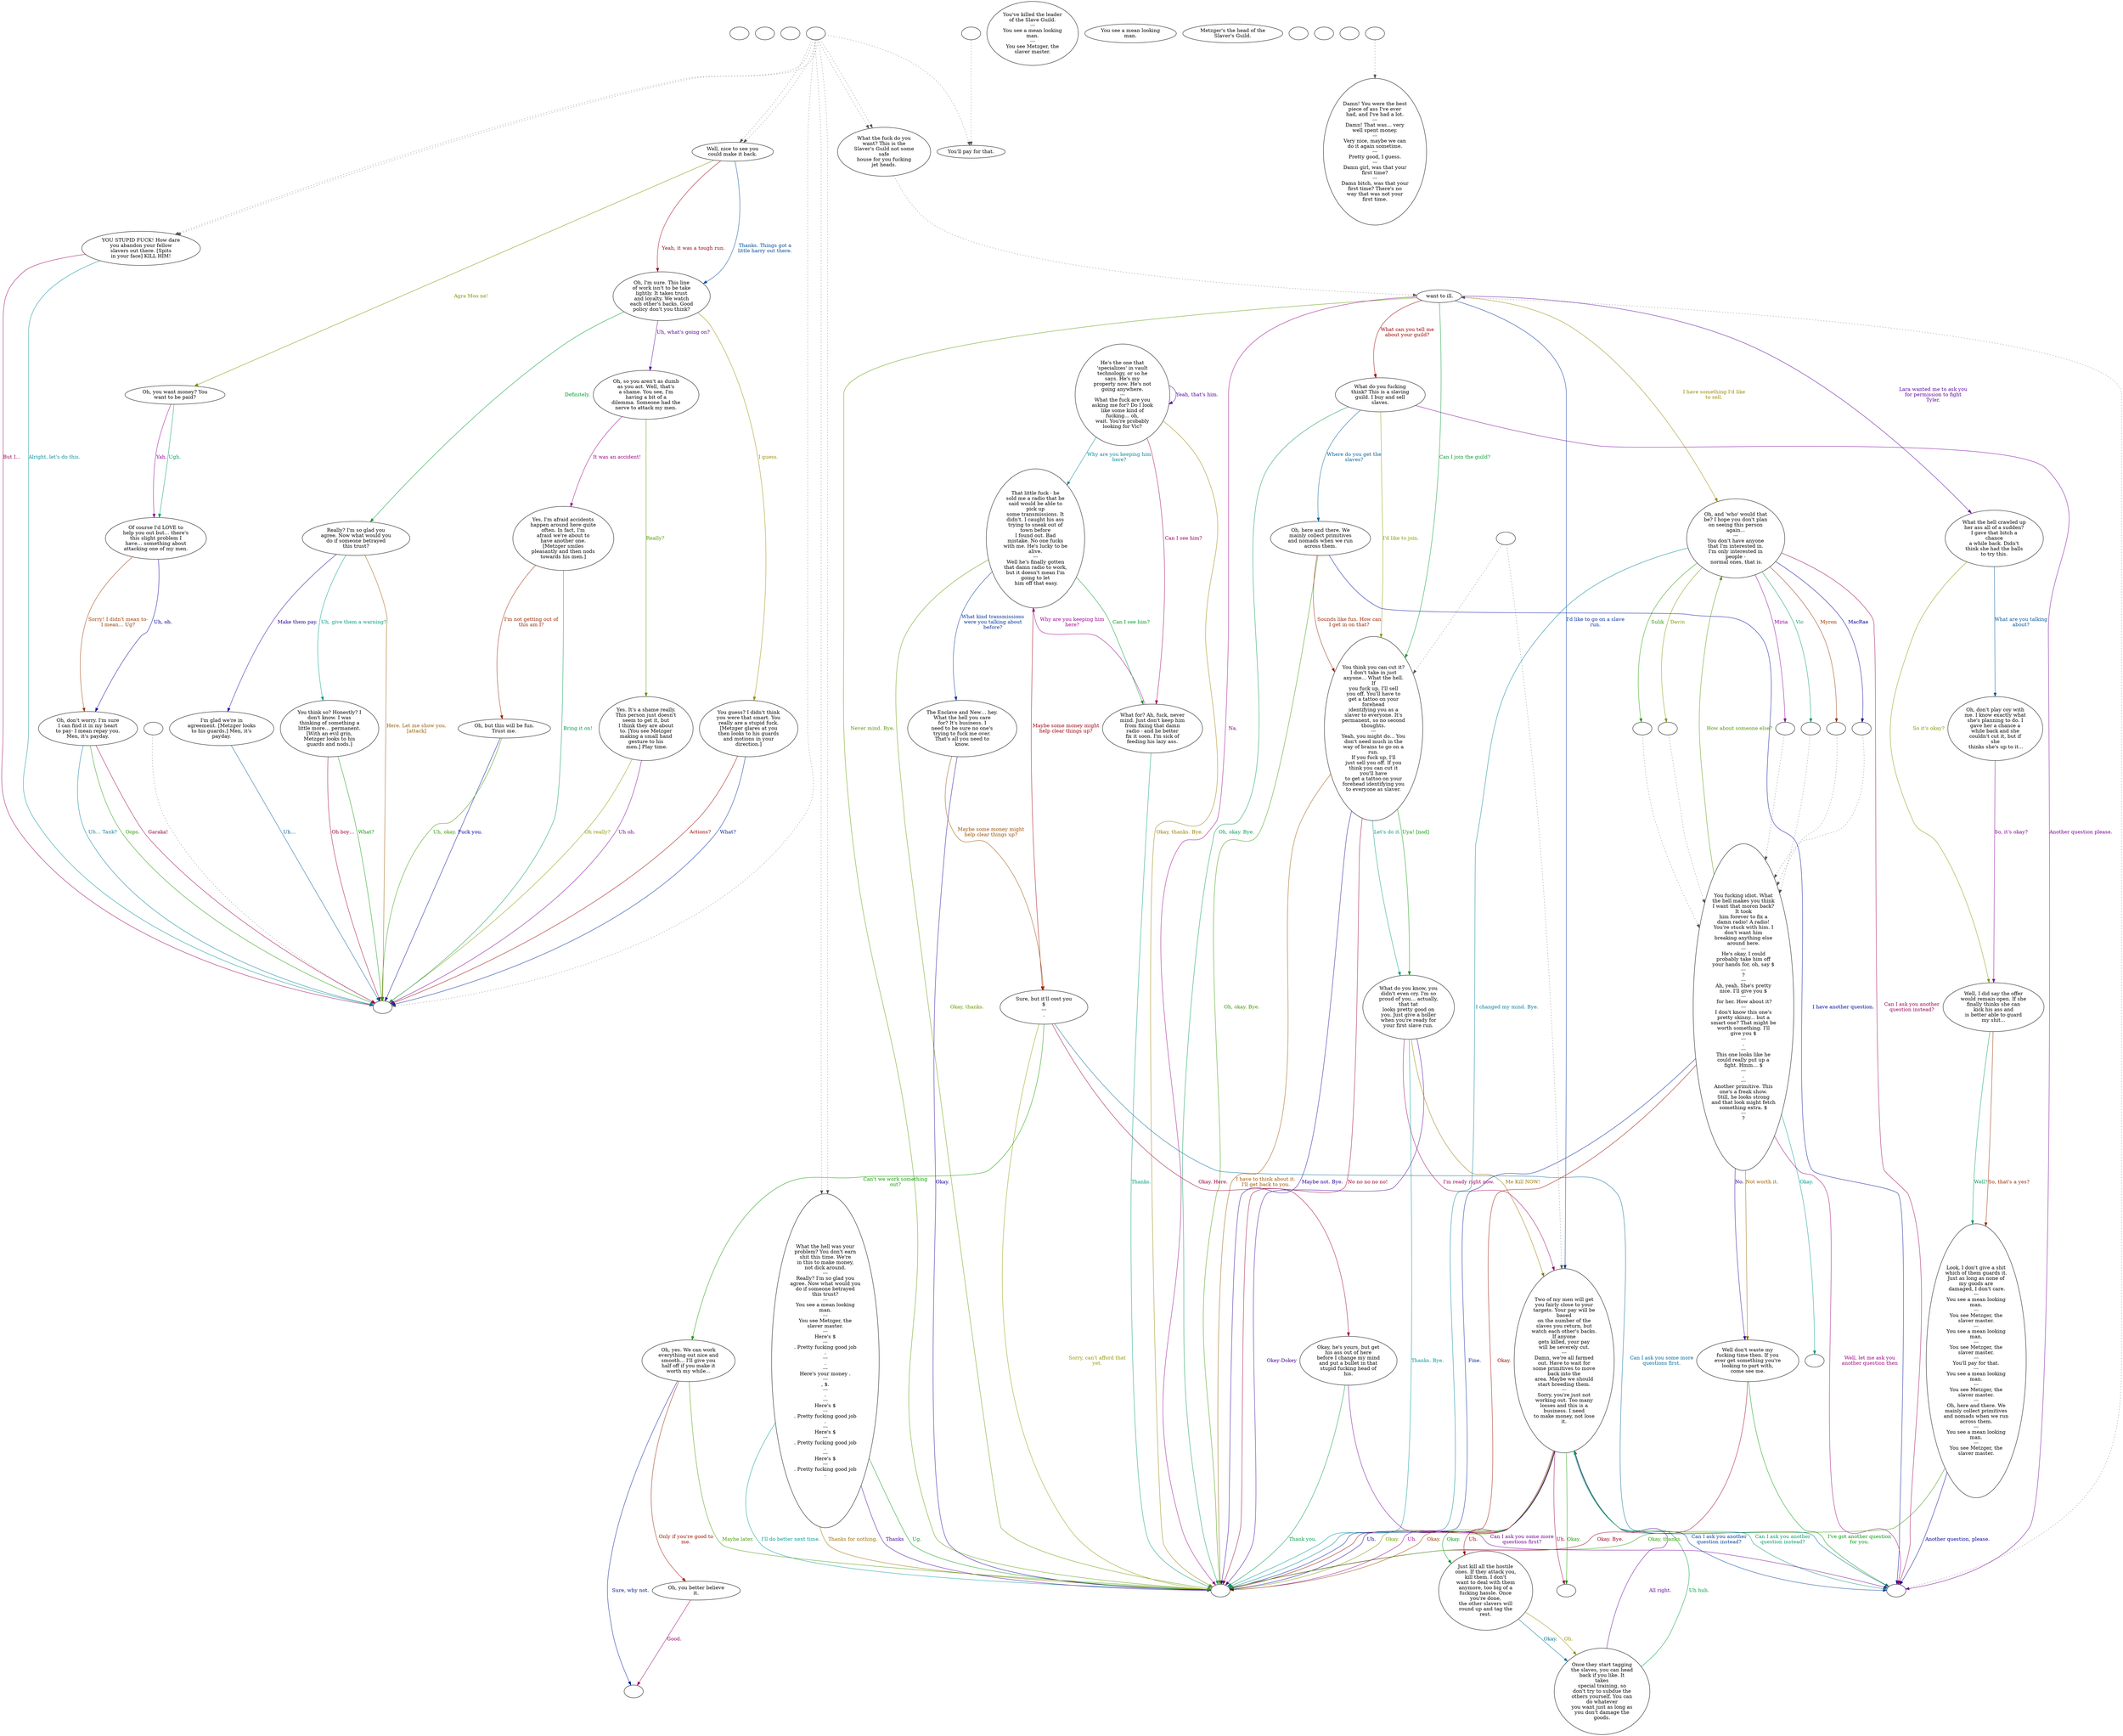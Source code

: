 digraph dcMetzge {
  "checkPartyMembersNearDoor" [style=filled       fillcolor="#FFFFFF"       color="#000000"]
  "checkPartyMembersNearDoor" [label=""]
  "start" [style=filled       fillcolor="#FFFFFF"       color="#000000"]
  "start" [label=""]
  "critter_p_proc" [style=filled       fillcolor="#FFFFFF"       color="#000000"]
  "critter_p_proc" [label=""]
  "pickup_p_proc" [style=filled       fillcolor="#FFFFFF"       color="#000000"]
  "pickup_p_proc" -> "Node998" [style=dotted color="#555555"]
  "pickup_p_proc" [label=""]
  "talk_p_proc" [style=filled       fillcolor="#FFFFFF"       color="#000000"]
  "talk_p_proc" -> "Node030" [style=dotted color="#555555"]
  "talk_p_proc" -> "Node030" [style=dotted color="#555555"]
  "talk_p_proc" -> "Node001" [style=dotted color="#555555"]
  "talk_p_proc" -> "Node998" [style=dotted color="#555555"]
  "talk_p_proc" -> "Node043" [style=dotted color="#555555"]
  "talk_p_proc" -> "Node043" [style=dotted color="#555555"]
  "talk_p_proc" -> "Node028" [style=dotted color="#555555"]
  "talk_p_proc" -> "Node028" [style=dotted color="#555555"]
  "talk_p_proc" -> "Node002" [style=dotted color="#555555"]
  "talk_p_proc" -> "Node002" [style=dotted color="#555555"]
  "talk_p_proc" [label=""]
  "destroy_p_proc" [style=filled       fillcolor="#FFFFFF"       color="#000000"]
  "destroy_p_proc" [label="You've killed the leader\nof the Slave Guild.\n---\nYou see a mean looking\nman.\n---\nYou see Metzger, the\nslaver master."]
  "look_at_p_proc" [style=filled       fillcolor="#FFFFFF"       color="#000000"]
  "look_at_p_proc" [label="You see a mean looking\nman."]
  "description_p_proc" [style=filled       fillcolor="#FFFFFF"       color="#000000"]
  "description_p_proc" [label="Metzger's the head of the\nSlaver's Guild."]
  "use_skill_on_p_proc" [style=filled       fillcolor="#FFFFFF"       color="#000000"]
  "use_skill_on_p_proc" [label=""]
  "damage_p_proc" [style=filled       fillcolor="#FFFFFF"       color="#000000"]
  "damage_p_proc" -> "Node001" [style=dotted color="#555555"]
  "damage_p_proc" [label=""]
  "map_enter_p_proc" [style=filled       fillcolor="#FFFFFF"       color="#000000"]
  "map_enter_p_proc" [label=""]
  "map_exit_p_proc" [style=filled       fillcolor="#FFFFFF"       color="#000000"]
  "map_exit_p_proc" [label=""]
  "timed_event_p_proc" [style=filled       fillcolor="#FFFFFF"       color="#000000"]
  "timed_event_p_proc" -> "Node029" [style=dotted color="#555555"]
  "timed_event_p_proc" [label=""]
  "Node998" [style=filled       fillcolor="#FFFFFF"       color="#000000"]
  "Node998" [label=""]
  "Node999" [style=filled       fillcolor="#FFFFFF"       color="#000000"]
  "Node999" [label=""]
  "Node001" [style=filled       fillcolor="#FFFFFF"       color="#000000"]
  "Node001" [label="You'll pay for that."]
  "Node002" [style=filled       fillcolor="#FFFFFF"       color="#000000"]
  "Node002" -> "Node005" [style=dotted color="#555555"]
  "Node002" [label="What the fuck do you\nwant? This is the\nSlaver's Guild not some\nsafe\nhouse for you fucking\njet heads."]
  "Node003" [style=filled       fillcolor="#FFFFFF"       color="#000000"]
  "Node003" [label="Oh, and 'who' would that\nbe? I hope you don't plan\non seeing this person\nagain...\n---\nYou don't have anyone\nthat I'm interested in.\nI'm only interested in\npeople -\n normal ones, that is."]
  "Node003" -> "set_sell_davin" [label="Davin" color="#799900" fontcolor="#799900"]
  "Node003" -> "set_sell_miria" [label="Miria" color="#8D0099" fontcolor="#8D0099"]
  "Node003" -> "set_sell_vic" [label="Vic" color="#009960" fontcolor="#009960"]
  "Node003" -> "set_sell_myron" [label="Myron" color="#993300" fontcolor="#993300"]
  "Node003" -> "set_sell_macrae" [label="MacRae" color="#070099" fontcolor="#070099"]
  "Node003" -> "set_sell_sulik" [label="Sulik" color="#269900" fontcolor="#269900"]
  "Node003" -> "Node004" [label="Can I ask you another\nquestion instead?" color="#990053" fontcolor="#990053"]
  "Node003" -> "Node999" [label="I changed my mind. Bye." color="#007F99" fontcolor="#007F99"]
  "Node004" [style=filled       fillcolor="#FFFFFF"       color="#000000"]
  "Node004" -> "Node005" [style=dotted color="#555555"]
  "Node004" [label=""]
  "Node005" [style=filled       fillcolor="#FFFFFF"       color="#000000"]
  "Node005" [label=" want to ill."]
  "Node005" -> "Node003" [label="I have something I'd like\nto sell." color="#998600" fontcolor="#998600"]
  "Node005" -> "Node016" [label="Lara wanted me to ask you\nfor permission to fight\nTyler." color="#5A0099" fontcolor="#5A0099"]
  "Node005" -> "Node006" [label="Can I join the guild?" color="#00992D" fontcolor="#00992D"]
  "Node005" -> "Node007" [label="What can you tell me\nabout your guild?" color="#990000" fontcolor="#990000"]
  "Node005" -> "Node010" [label="I'd like to go on a slave\nrun." color="#002C99" fontcolor="#002C99"]
  "Node005" -> "Node999" [label="Never mind. Bye." color="#599900" fontcolor="#599900"]
  "Node005" -> "Node999" [label="Na." color="#990086" fontcolor="#990086"]
  "Node006" [style=filled       fillcolor="#FFFFFF"       color="#000000"]
  "Node006" [label="You think you can cut it?\nI don't take in just\nanyone... What the hell.\nIf\nyou fuck up, I'll sell\nyou off. You'll have to\nget a tattoo on your\nforehead\nidentifying you as a\nslaver to everyone. It's\npermanent, so no second\nthoughts.\n---\nYeah, you might do... You\ndon't need much in the\nway of brains to go on a\nrun.\nIf you fuck up, I'll\njust sell you off. If you\nthink you can cut it\nyou'll have\nto get a tattoo on your\nforehead identifying you\nto everyone as slaver."]
  "Node006" -> "Node009" [label="Let's do it." color="#009980" fontcolor="#009980"]
  "Node006" -> "Node999" [label="I have to think about it.\nI'll get back to you." color="#995300" fontcolor="#995300"]
  "Node006" -> "Node999" [label="Maybe not. Bye." color="#260099" fontcolor="#260099"]
  "Node006" -> "Node009" [label="Uya! [nod]" color="#069900" fontcolor="#069900"]
  "Node006" -> "Node999" [label="No no no no no!" color="#990033" fontcolor="#990033"]
  "Node007" [style=filled       fillcolor="#FFFFFF"       color="#000000"]
  "Node007" [label="What do you fucking\nthink? This is a slaving\nguild. I buy and sell\nslaves."]
  "Node007" -> "Node008" [label="Where do you get the\nslaves?" color="#006099" fontcolor="#006099"]
  "Node007" -> "Node006" [label="I'd like to join." color="#8C9900" fontcolor="#8C9900"]
  "Node007" -> "Node004" [label="Another question please." color="#790099" fontcolor="#790099"]
  "Node007" -> "Node999" [label="Oh, okay. Bye." color="#00994C" fontcolor="#00994C"]
  "Node008" [style=filled       fillcolor="#FFFFFF"       color="#000000"]
  "Node008" [label="Oh, here and there. We\nmainly collect primitives\nand nomads when we run\nacross them."]
  "Node008" -> "Node006" [label="Sounds like fun. How can\nI get in on that?" color="#992000" fontcolor="#992000"]
  "Node008" -> "Node004" [label="I have another question." color="#000D99" fontcolor="#000D99"]
  "Node008" -> "Node999" [label="Oh, okay. Bye." color="#399900" fontcolor="#399900"]
  "Node009" [style=filled       fillcolor="#FFFFFF"       color="#000000"]
  "Node009" [label="What do you know, you\ndidn't even cry. I'm so\nproud of you... actually,\nthat tat\nlooks pretty good on\nyou. Just give a holler\nwhen you're ready for\nyour first slave run."]
  "Node009" -> "Node010" [label="I'm ready right now." color="#990066" fontcolor="#990066"]
  "Node009" -> "Node999" [label="Thanks. Bye." color="#009399" fontcolor="#009399"]
  "Node009" -> "Node010" [label="Me Kill NOW!" color="#997300" fontcolor="#997300"]
  "Node009" -> "Node999" [label="Okey-Dokey" color="#460099" fontcolor="#460099"]
  "Node010" [style=filled       fillcolor="#FFFFFF"       color="#000000"]
  "Node010" [label="Two of my men will get\nyou fairly close to your\ntargets. Your pay will be\nbased\non the number of the\nslaves you return, but\nwatch each other's backs.\nIf anyone\ngets killed, your pay\nwill be severely cut.\n---\nDamn, we're all farmed\nout. Have to wait for\nsome primitives to move\nback into the\narea. Maybe we should\nstart breeding them.\n---\nSorry, you're just not\nworking out. Too many\nlosses and this is a\nbusiness. I need\nto make money, not lose\nit."]
  "Node010" -> "Node011" [label="Okay." color="#009919" fontcolor="#009919"]
  "Node010" -> "Node011" [label="Uh." color="#990013" fontcolor="#990013"]
  "Node010" -> "Node004" [label="Can I ask you another\nquestion instead?" color="#004099" fontcolor="#004099"]
  "Node010" -> "Node999" [label="Okay." color="#6D9900" fontcolor="#6D9900"]
  "Node010" -> "Node999" [label="Uh." color="#990099" fontcolor="#990099"]
  "Node010" -> "Node004" [label="Can I ask you another\nquestion instead?" color="#00996C" fontcolor="#00996C"]
  "Node010" -> "Node999" [label="Okay." color="#993F00" fontcolor="#993F00"]
  "Node010" -> "Node999" [label="Uh." color="#130099" fontcolor="#130099"]
  "Node010" -> "Node989" [label="Okay." color="#1A9900" fontcolor="#1A9900"]
  "Node010" -> "Node989" [label="Uh." color="#990046" fontcolor="#990046"]
  "Node011" [style=filled       fillcolor="#FFFFFF"       color="#000000"]
  "Node011" [label="Just kill all the hostile\nones. If they attack you,\nkill them. I don't\nwant to deal with them\nanymore, too big of a\nfucking hassle. Once\nyou're done,\nthe other slavers will\nround up and tag the\nrest."]
  "Node011" -> "Node012" [label="Okay." color="#007399" fontcolor="#007399"]
  "Node011" -> "Node012" [label="Oh." color="#999200" fontcolor="#999200"]
  "Node012" [style=filled       fillcolor="#FFFFFF"       color="#000000"]
  "Node012" [label="Once they start tagging\nthe slaves, you can head\nback if you like. It\ntakes\nspecial training, so\ndon't try to subdue the\nothers yourself. You can\ndo whatever\nyou want just as long as\nyou don't damage the\ngoods."]
  "Node012" -> "Node010" [label="All right." color="#660099" fontcolor="#660099"]
  "Node012" -> "Node010" [label="Uh huh." color="#009939" fontcolor="#009939"]
  "Node013" [style=filled       fillcolor="#FFFFFF"       color="#000000"]
  "Node013" [label="You fucking idiot. What\nthe hell makes you think\nI want that moron back?\nIt took\nhim forever to fix a\ndamn radio! A radio!\nYou're stuck with him. I\ndon't want him\nbreaking anything else\naround here.\n---\nHe's okay. I could\nprobably take him off\nyour hands for, oh, say $\n---\n?\n---\nAh, yeah. She's pretty\nnice. I'll give you $\n---\n for her. How about it?\n---\nI don't know this one's\npretty skinny... but a\nsmart one? That might be\nworth something. I'll\ngive you $\n---\n.\n---\nThis one looks like he\ncould really put up a\nfight. Hmm… $\n---\n.\n---\nAnother primitive. This\none's a freak show.\nStill, he looks strong\nand that look might fetch\nsomething extra. $\n---\n?"]
  "Node013" -> "Node999" [label="Okay." color="#990C00" fontcolor="#990C00"]
  "Node013" -> "Node999" [label="Fine." color="#002099" fontcolor="#002099"]
  "Node013" -> "Node003" [label="How about someone else?" color="#4D9900" fontcolor="#4D9900"]
  "Node013" -> "Node004" [label="Well, let me ask you\nanother question then" color="#99007A" fontcolor="#99007A"]
  "Node013" -> "Node988" [label="Okay." color="#00998C" fontcolor="#00998C"]
  "Node013" -> "Node015" [label="Not worth it." color="#995F00" fontcolor="#995F00"]
  "Node013" -> "Node015" [label="No." color="#320099" fontcolor="#320099"]
  "Node015" [style=filled       fillcolor="#FFFFFF"       color="#000000"]
  "Node015" [label="Well don't waste my\nfucking time then. If you\never get something you're\nlooking to part with,\ncome see me."]
  "Node015" -> "Node004" [label="I've got another question\nfor you." color="#009906" fontcolor="#009906"]
  "Node015" -> "Node999" [label="Okay. Bye." color="#990027" fontcolor="#990027"]
  "Node016" [style=filled       fillcolor="#FFFFFF"       color="#000000"]
  "Node016" [label="What the hell crawled up\nher ass all of a sudden?\nI gave that bitch a\nchance\na while back. Didn't\nthink she had the balls\nto try this."]
  "Node016" -> "Node017" [label="What are you talking\nabout?" color="#005399" fontcolor="#005399"]
  "Node016" -> "Node018" [label="So it's okay?" color="#809900" fontcolor="#809900"]
  "Node017" [style=filled       fillcolor="#FFFFFF"       color="#000000"]
  "Node017" [label="Oh, don't play coy with\nme. I know exactly what\nshe's planning to do. I\ngave her a chance a\nwhile back and she\ncouldn't cut it, but if\nshe\n thinks she's up to it..."]
  "Node017" -> "Node018" [label="So, it's okay?" color="#850099" fontcolor="#850099"]
  "Node018" [style=filled       fillcolor="#FFFFFF"       color="#000000"]
  "Node018" [label="Well, I did say the offer\nwould remain open. If she\nfinally thinks she can\nkick his ass and\nis better able to guard\nmy shit..."]
  "Node018" -> "Node019" [label="Well?" color="#009959" fontcolor="#009959"]
  "Node018" -> "Node019" [label="So, that's a yes?" color="#992C00" fontcolor="#992C00"]
  "Node019" [style=filled       fillcolor="#FFFFFF"       color="#000000"]
  "Node019" [label="Look, I don't give a shit\nwhich of them guards it.\nJust as long as none of\nmy goods are\n damaged, I don't care.\n---\nYou see a mean looking\nman.\n---\nYou see Metzger, the\nslaver master.\n---\nYou see a mean looking\nman.\n---\nYou see Metzger, the\nslaver master.\n---\nYou'll pay for that.\n---\nYou see a mean looking\nman.\n---\nYou see Metzger, the\nslaver master.\n---\nOh, here and there. We\nmainly collect primitives\nand nomads when we run\nacross them.\n---\nYou see a mean looking\nman.\n---\nYou see Metzger, the\nslaver master."]
  "Node019" -> "Node004" [label="Another question, please." color="#000199" fontcolor="#000199"]
  "Node019" -> "Node999" [label="Okay, thanks." color="#2D9900" fontcolor="#2D9900"]
  "Node020" [style=filled       fillcolor="#FFFFFF"       color="#000000"]
  "Node020" [label="He's the one that\n'specializes' in vault\ntechnology, or so he\nsays. He's my\nproperty now. He's not\ngoing anywhere.\n---\nWhat the fuck are you\nasking me for? Do I look\nlike some kind of\nfucking… oh,\nwait. You're probably\nlooking for Vic?"]
  "Node020" -> "Node022" [label="Can I see him?" color="#99005A" fontcolor="#99005A"]
  "Node020" -> "Node021" [label="Why are you keeping him\nhere?" color="#008799" fontcolor="#008799"]
  "Node020" -> "Node999" [label="Okay, thanks. Bye." color="#997F00" fontcolor="#997F00"]
  "Node020" -> "Node020" [label="Yeah, that's him." color="#520099" fontcolor="#520099"]
  "Node021" [style=filled       fillcolor="#FFFFFF"       color="#000000"]
  "Node021" [label="That little fuck - he\nsold me a radio that he\nsaid would be able to\npick up\nsome transmissions. It\ndidn't. I caught his ass\ntrying to sneak out of\ntown before\nI found out. Bad\nmistake. No one fucks\nwith me. He's lucky to be\nalive.\n---\nWell he's finally gotten\nthat damn radio to work,\nbut it doesn't mean I'm\ngoing to let\n him off that easy."]
  "Node021" -> "Node022" [label="Can I see him?" color="#009925" fontcolor="#009925"]
  "Node021" -> "Node024" [label="Maybe some money might\nhelp clear things up?" color="#990007" fontcolor="#990007"]
  "Node021" -> "Node023" [label="What kind transmissions\nwere you talking about\nbefore?" color="#003499" fontcolor="#003499"]
  "Node021" -> "Node999" [label="Okay, thanks." color="#619900" fontcolor="#619900"]
  "Node022" [style=filled       fillcolor="#FFFFFF"       color="#000000"]
  "Node022" [label="What for? Ah, fuck, never\nmind. Just don't keep him\nfrom fixing that damn\nradio - and he better\nfix it soon. I'm sick of\nfeeding his lazy ass."]
  "Node022" -> "Node021" [label="Why are you keeping him\nhere?" color="#99008D" fontcolor="#99008D"]
  "Node022" -> "Node999" [label="Thanks." color="#009978" fontcolor="#009978"]
  "Node023" [style=filled       fillcolor="#FFFFFF"       color="#000000"]
  "Node023" [label="The Enclave and New… hey.\nWhat the hell you care\nfor? It's business. I\nneed to be sure no one's\ntrying to fuck me over.\nThat's all you need to\nknow."]
  "Node023" -> "Node024" [label="Maybe some money might\nhelp clear things up?" color="#994C00" fontcolor="#994C00"]
  "Node023" -> "Node999" [label="Okay." color="#1F0099" fontcolor="#1F0099"]
  "Node024" [style=filled       fillcolor="#FFFFFF"       color="#000000"]
  "Node024" [label="Sure, but it'll cost you\n$\n---\n."]
  "Node024" -> "Node026" [label="Can't we work something\nout?" color="#0E9900" fontcolor="#0E9900"]
  "Node024" -> "Node025" [label="Okay. Here." color="#99003A" fontcolor="#99003A"]
  "Node024" -> "Node004" [label="Can I ask you some more\nquestions first." color="#006799" fontcolor="#006799"]
  "Node024" -> "Node999" [label="Sorry, can't afford that\nyet." color="#949900" fontcolor="#949900"]
  "Node025" [style=filled       fillcolor="#FFFFFF"       color="#000000"]
  "Node025" [label="Okay, he's yours, but get\nhis ass out of here\nbefore I change my mind\nand put a bullet in that\nstupid fucking head of\nhis."]
  "Node025" -> "Node004" [label="Can I ask you some more\nquestions first?" color="#720099" fontcolor="#720099"]
  "Node025" -> "Node999" [label="Thank you." color="#009945" fontcolor="#009945"]
  "Node026" [style=filled       fillcolor="#FFFFFF"       color="#000000"]
  "Node026" [label="Oh, yes. We can work\neverything out nice and\nsmooth... I'll give you\nhalf off if you make it\nworth my while..."]
  "Node026" -> "Node027" [label="Only if you're good to\nme." color="#991800" fontcolor="#991800"]
  "Node026" -> "Node987" [label="Sure, why not." color="#001499" fontcolor="#001499"]
  "Node026" -> "Node999" [label="Maybe later." color="#419900" fontcolor="#419900"]
  "Node027" [style=filled       fillcolor="#FFFFFF"       color="#000000"]
  "Node027" [label="Oh, you better believe\nit."]
  "Node027" -> "Node987" [label="Good." color="#99006E" fontcolor="#99006E"]
  "Node028" [style=filled       fillcolor="#FFFFFF"       color="#000000"]
  "Node028" [label="What the hell was your\nproblem? You don't earn\nshit this time. We're\nin this to make money,\nnot dick around.\n---\nReally? I'm so glad you\nagree. Now what would you\ndo if someone betrayed\nthis trust?\n---\nYou see a mean looking\nman.\n---\nYou see Metzger, the\nslaver master.\n---\nHere's $\n---\n. Pretty fucking good job\n.\n---\n.\n---\nHere's your money .\n---\n, $.\n---\n.\n---\nHere's $\n---\n. Pretty fucking good job\n.\n---\nHere's $\n---\n. Pretty fucking good job\n.\n---\nHere's $\n---\n. Pretty fucking good job\n."]
  "Node028" -> "Node999" [label="I'll do better next time." color="#009998" fontcolor="#009998"]
  "Node028" -> "Node999" [label="Thanks for nothing." color="#996B00" fontcolor="#996B00"]
  "Node028" -> "Node999" [label="Thanks" color="#3F0099" fontcolor="#3F0099"]
  "Node028" -> "Node999" [label="Ug." color="#009912" fontcolor="#009912"]
  "Node029" [style=filled       fillcolor="#FFFFFF"       color="#000000"]
  "Node029" [label="Damn! You were the best\npiece of ass I've ever\nhad, and I've had a lot.\n---\nDamn! That was... very\nwell spent money.\n---\nVery nice, maybe we can\ndo it again sometime.\n---\nPretty good, I guess.\n---\nDamn girl, was that your\nfirst time?\n---\nDamn bitch, was that your\nfirst time? There's no\nway that was not your\nfirst time."]
  "Node030" [style=filled       fillcolor="#FFFFFF"       color="#000000"]
  "Node030" [label="Well, nice to see you\ncould make it back."]
  "Node030" -> "Node034" [label="Yeah, it was a tough run." color="#99001B" fontcolor="#99001B"]
  "Node030" -> "Node034" [label="Thanks. Things got a\nlittle harry out there." color="#004799" fontcolor="#004799"]
  "Node030" -> "Node031" [label="Agra Moo ne!" color="#749900" fontcolor="#749900"]
  "Node031" [style=filled       fillcolor="#FFFFFF"       color="#000000"]
  "Node031" [label="Oh, you want money? You\nwant to be paid?"]
  "Node031" -> "Node032" [label="Yah." color="#910099" fontcolor="#910099"]
  "Node031" -> "Node032" [label="Ugh." color="#009965" fontcolor="#009965"]
  "Node032" [style=filled       fillcolor="#FFFFFF"       color="#000000"]
  "Node032" [label="Of course I'd LOVE to\nhelp you out but… there's\nthis slight problem I\nhave… something about\nattacking one of my men."]
  "Node032" -> "Node033" [label="Sorry! I didn't mean to-\nI mean… Ug?" color="#993800" fontcolor="#993800"]
  "Node032" -> "Node033" [label="Uh, oh." color="#0B0099" fontcolor="#0B0099"]
  "Node033" [style=filled       fillcolor="#FFFFFF"       color="#000000"]
  "Node033" [label="Oh, don't worry. I'm sure\nI can find it in my heart\nto pay- I mean repay you.\nMen, it's payday."]
  "Node033" -> "Node998" [label="Oops." color="#219900" fontcolor="#219900"]
  "Node033" -> "Node998" [label="Garaka!" color="#99004E" fontcolor="#99004E"]
  "Node033" -> "Node998" [label="Uh… Tank?" color="#007B99" fontcolor="#007B99"]
  "Node034" [style=filled       fillcolor="#FFFFFF"       color="#000000"]
  "Node034" [label="Oh, I'm sure. This line\nof work isn't to be take\nlightly. It takes trust\nand loyalty. We watch\neach other's backs. Good\npolicy don't you think?"]
  "Node034" -> "Node035" [label="I guess." color="#998B00" fontcolor="#998B00"]
  "Node034" -> "Node036" [label="Uh, what's going on?" color="#5E0099" fontcolor="#5E0099"]
  "Node034" -> "Node037" [label="Definitely." color="#009931" fontcolor="#009931"]
  "Node035" [style=filled       fillcolor="#FFFFFF"       color="#000000"]
  "Node035" [label="You guess? I didn't think\nyou were that smart. You\nreally are a stupid fuck.\n[Metzger glares at you\nthen looks to his guards\nand motions in your\ndirection.]"]
  "Node035" -> "Node998" [label="Actions?" color="#990500" fontcolor="#990500"]
  "Node035" -> "Node998" [label="What?" color="#002899" fontcolor="#002899"]
  "Node036" [style=filled       fillcolor="#FFFFFF"       color="#000000"]
  "Node036" [label="Oh, so you aren't as dumb\nas you act. Well, that's\na shame. You see, I'm\nhaving a bit of a\ndilemma. Someone had the\nnerve to attack my men."]
  "Node036" -> "Node040" [label="Really?" color="#549900" fontcolor="#549900"]
  "Node036" -> "Node041" [label="It was an accident!" color="#990081" fontcolor="#990081"]
  "Node037" [style=filled       fillcolor="#FFFFFF"       color="#000000"]
  "Node037" [label="Really? I'm so glad you\nagree. Now what would you\ndo if someone betrayed\nthis trust?"]
  "Node037" -> "Node038" [label="Uh, give them a warning?" color="#009984" fontcolor="#009984"]
  "Node037" -> "Node998" [label="Here. Let me show you.\n[attack]" color="#995800" fontcolor="#995800"]
  "Node037" -> "Node039" [label="Make them pay." color="#2B0099" fontcolor="#2B0099"]
  "Node038" [style=filled       fillcolor="#FFFFFF"       color="#000000"]
  "Node038" [label="You think so? Honestly? I\ndon't know. I was\nthinking of something a\nlittle more… permanent.\n[With an evil grin,\nMetzger looks to his\nguards and nods.]"]
  "Node038" -> "Node998" [label="What?" color="#029900" fontcolor="#029900"]
  "Node038" -> "Node998" [label="Oh boy…" color="#99002E" fontcolor="#99002E"]
  "Node039" [style=filled       fillcolor="#FFFFFF"       color="#000000"]
  "Node039" [label="I'm glad we're in\nagreement. [Metzger looks\nto his guards.] Men, it's\npayday."]
  "Node039" -> "Node998" [label="Uh…" color="#005B99" fontcolor="#005B99"]
  "Node040" [style=filled       fillcolor="#FFFFFF"       color="#000000"]
  "Node040" [label="Yes. It's a shame really.\nThis person just doesn't\nseem to get it, but\nI think they are about\nto. [You see Metzger\nmaking a small hand\ngesture to his\n men.] Play time."]
  "Node040" -> "Node998" [label="Oh really?" color="#889900" fontcolor="#889900"]
  "Node040" -> "Node998" [label="Uh oh." color="#7E0099" fontcolor="#7E0099"]
  "Node041" [style=filled       fillcolor="#FFFFFF"       color="#000000"]
  "Node041" [label="Yes, I'm afraid accidents\nhappen around here quite\noften. In fact, I'm\nafraid we're about to\nhave another one.\n[Metzger smiles\npleasantly and then nods\ntowards his men.]"]
  "Node041" -> "Node998" [label="Bring it on!" color="#009951" fontcolor="#009951"]
  "Node041" -> "Node042" [label="I'm not getting out of\nthis am I?" color="#992400" fontcolor="#992400"]
  "Node042" [style=filled       fillcolor="#FFFFFF"       color="#000000"]
  "Node042" [label="Oh, but this will be fun.\nTrust me."]
  "Node042" -> "Node998" [label="Fuck you." color="#000899" fontcolor="#000899"]
  "Node042" -> "Node998" [label="Uh, okay." color="#359900" fontcolor="#359900"]
  "Node043" [style=filled       fillcolor="#FFFFFF"       color="#000000"]
  "Node043" [label="YOU STUPID FUCK! How dare\nyou abandon your fellow\nslavers out there. [Spits\nin your face] KILL HIM!"]
  "Node043" -> "Node998" [label="But I..." color="#990061" fontcolor="#990061"]
  "Node043" -> "Node998" [label="Alright, let's do this." color="#008E99" fontcolor="#008E99"]
  "set_sell_davin" [style=filled       fillcolor="#FFFFFF"       color="#000000"]
  "set_sell_davin" -> "Node013" [style=dotted color="#555555"]
  "set_sell_davin" [label=""]
  "set_sell_miria" [style=filled       fillcolor="#FFFFFF"       color="#000000"]
  "set_sell_miria" -> "Node013" [style=dotted color="#555555"]
  "set_sell_miria" [label=""]
  "set_sell_myron" [style=filled       fillcolor="#FFFFFF"       color="#000000"]
  "set_sell_myron" -> "Node013" [style=dotted color="#555555"]
  "set_sell_myron" [label=""]
  "set_sell_vic" [style=filled       fillcolor="#FFFFFF"       color="#000000"]
  "set_sell_vic" -> "Node013" [style=dotted color="#555555"]
  "set_sell_vic" [label=""]
  "set_sell_macrae" [style=filled       fillcolor="#FFFFFF"       color="#000000"]
  "set_sell_macrae" -> "Node013" [style=dotted color="#555555"]
  "set_sell_macrae" [label=""]
  "set_sell_sulik" [style=filled       fillcolor="#FFFFFF"       color="#000000"]
  "set_sell_sulik" -> "Node013" [style=dotted color="#555555"]
  "set_sell_sulik" [label=""]
  "Node990" [style=filled       fillcolor="#FFFFFF"       color="#000000"]
  "Node990" -> "Node010" [style=dotted color="#555555"]
  "Node990" -> "Node006" [style=dotted color="#555555"]
  "Node990" [label=""]
  "Node989" [style=filled       fillcolor="#FFFFFF"       color="#000000"]
  "Node989" [label=""]
  "Node988" [style=filled       fillcolor="#FFFFFF"       color="#000000"]
  "Node988" [label=""]
  "Node987" [style=filled       fillcolor="#FFFFFF"       color="#000000"]
  "Node987" [label=""]
}